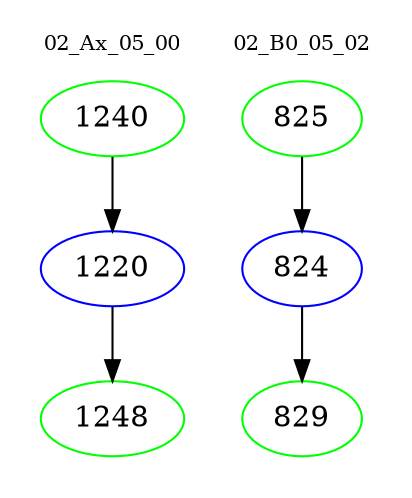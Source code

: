 digraph{
subgraph cluster_0 {
color = white
label = "02_Ax_05_00";
fontsize=10;
T0_1240 [label="1240", color="green"]
T0_1240 -> T0_1220 [color="black"]
T0_1220 [label="1220", color="blue"]
T0_1220 -> T0_1248 [color="black"]
T0_1248 [label="1248", color="green"]
}
subgraph cluster_1 {
color = white
label = "02_B0_05_02";
fontsize=10;
T1_825 [label="825", color="green"]
T1_825 -> T1_824 [color="black"]
T1_824 [label="824", color="blue"]
T1_824 -> T1_829 [color="black"]
T1_829 [label="829", color="green"]
}
}
